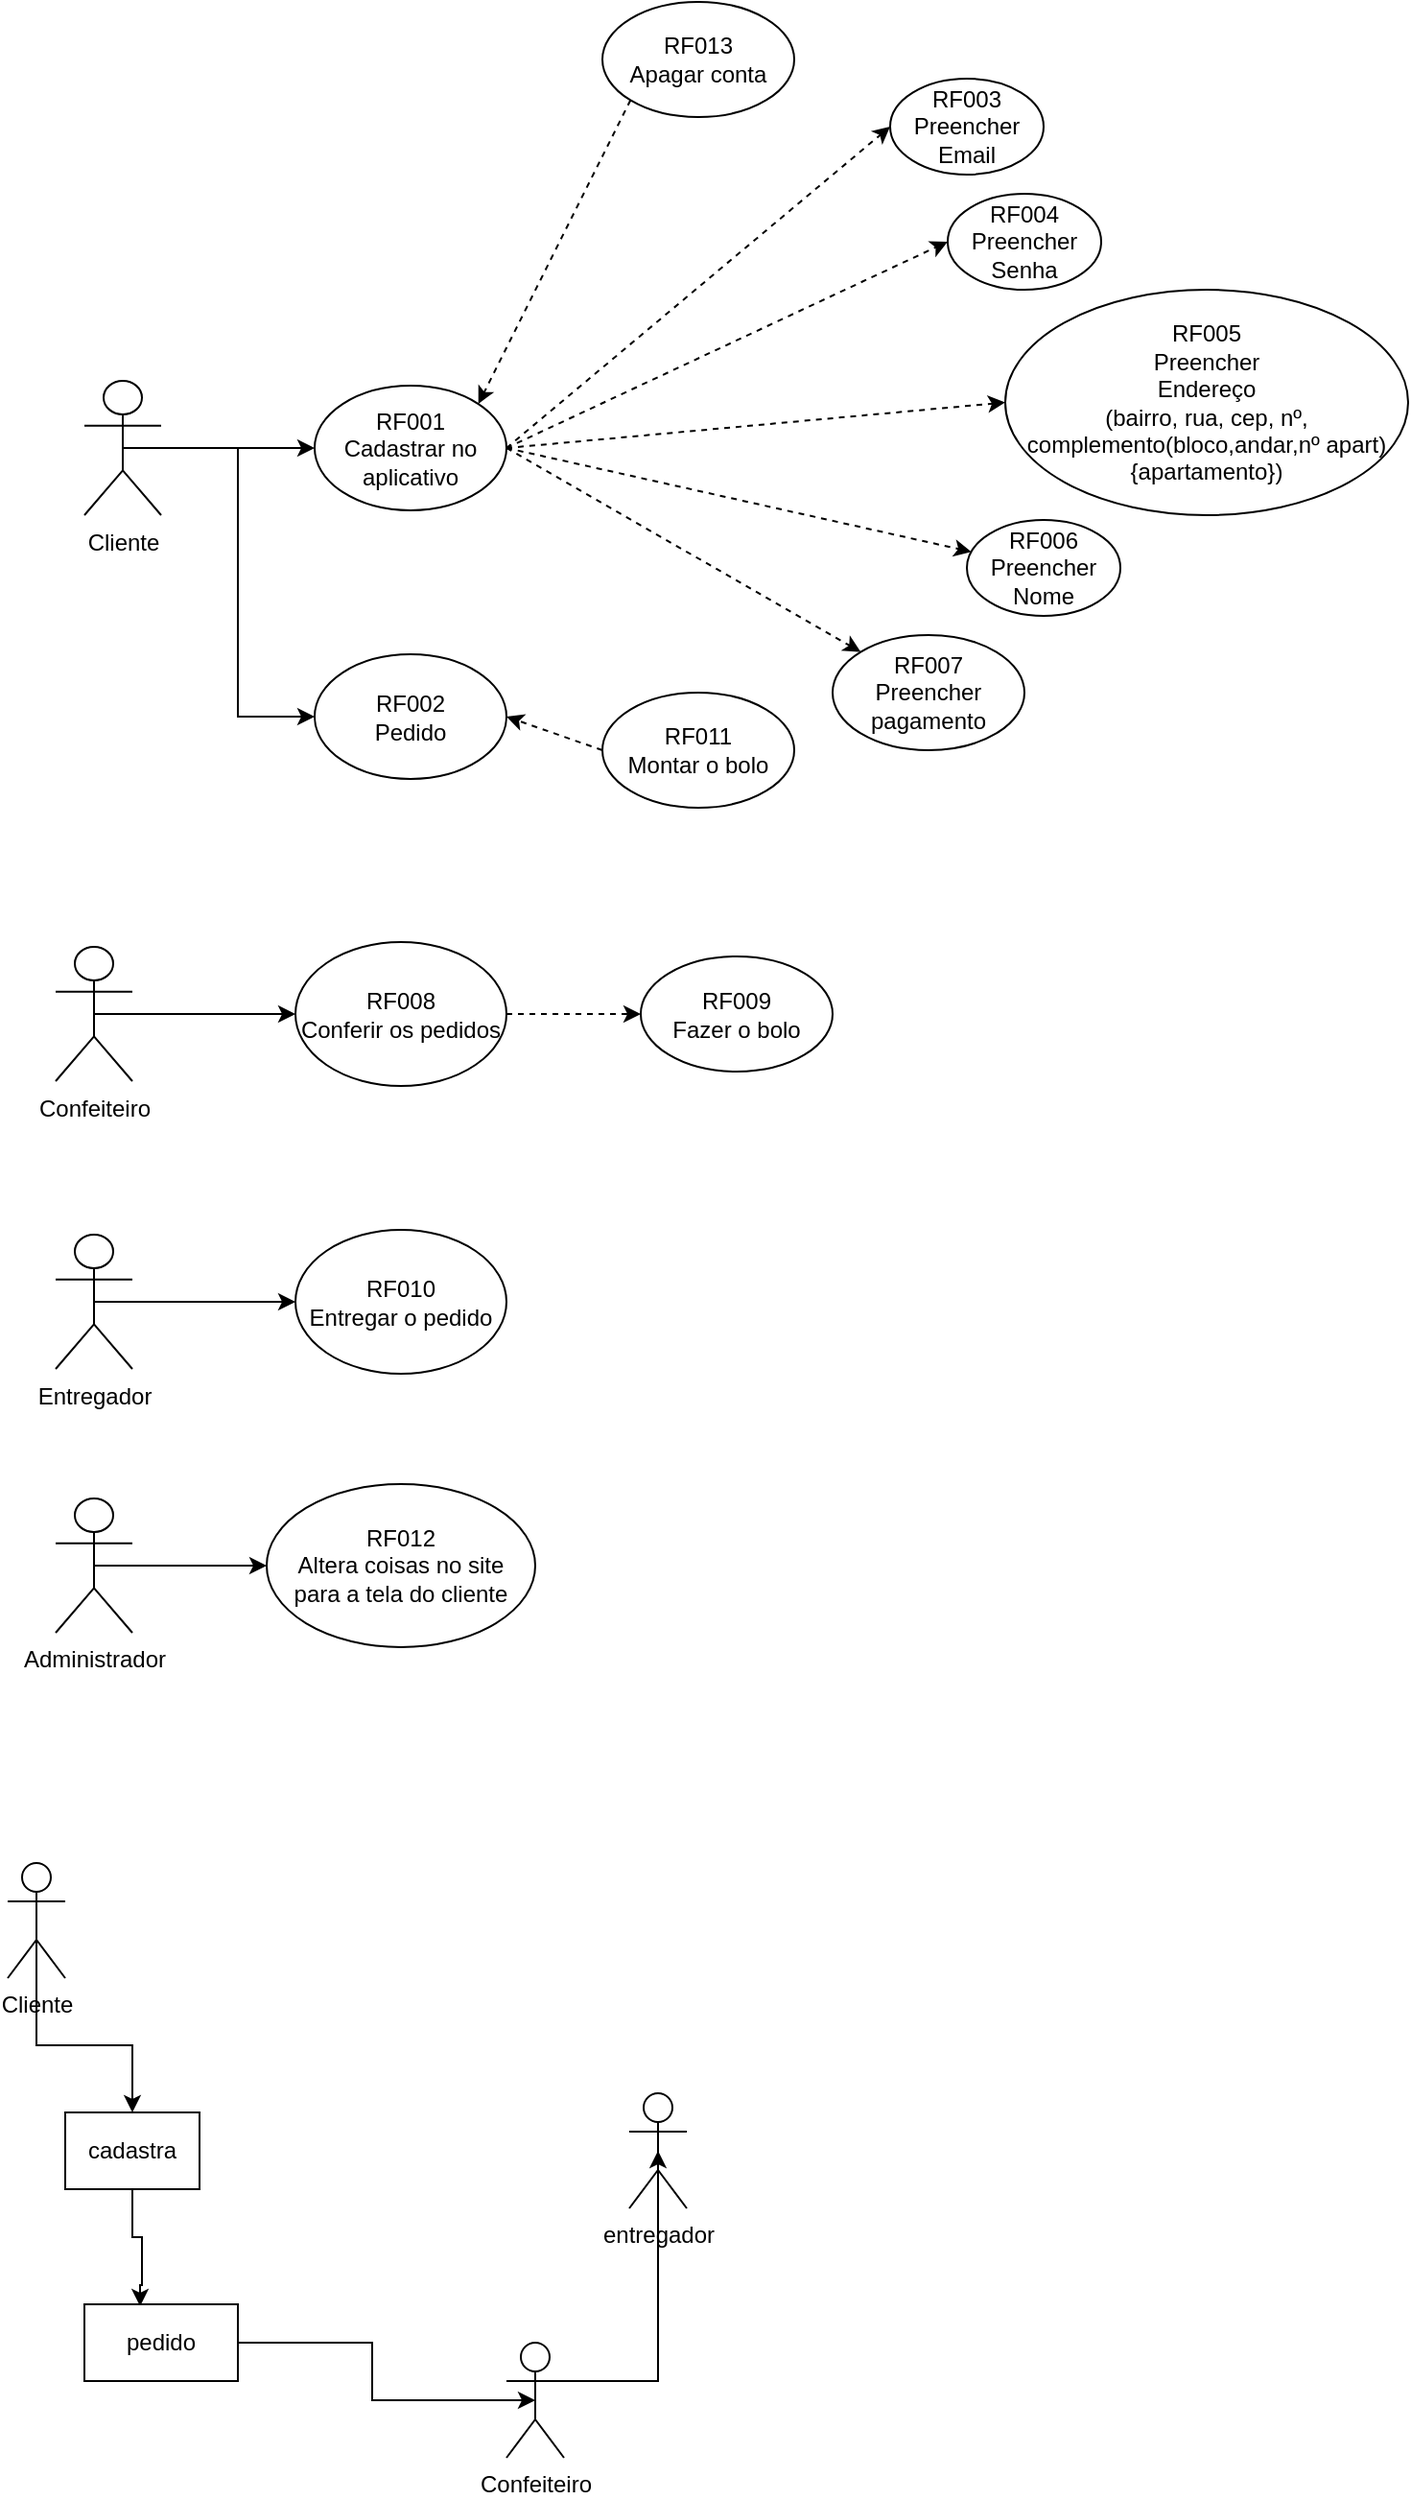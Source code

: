 <mxfile version="16.6.1" type="device"><diagram id="mKIUvtPDaee3sn-_gKXM" name="Page-1"><mxGraphModel dx="1673" dy="2103" grid="1" gridSize="10" guides="1" tooltips="1" connect="1" arrows="1" fold="1" page="1" pageScale="1" pageWidth="827" pageHeight="1169" math="0" shadow="0"><root><mxCell id="0"/><mxCell id="1" parent="0"/><mxCell id="nWFyNzk3i05MENjU5sai-6" style="edgeStyle=orthogonalEdgeStyle;rounded=0;orthogonalLoop=1;jettySize=auto;html=1;exitX=0.5;exitY=0.5;exitDx=0;exitDy=0;exitPerimeter=0;entryX=0;entryY=0.5;entryDx=0;entryDy=0;" parent="1" source="nWFyNzk3i05MENjU5sai-1" target="nWFyNzk3i05MENjU5sai-5" edge="1"><mxGeometry relative="1" as="geometry"/></mxCell><mxCell id="nWFyNzk3i05MENjU5sai-43" style="edgeStyle=orthogonalEdgeStyle;rounded=0;orthogonalLoop=1;jettySize=auto;html=1;exitX=0.5;exitY=0.5;exitDx=0;exitDy=0;exitPerimeter=0;entryX=0;entryY=0.5;entryDx=0;entryDy=0;" parent="1" source="nWFyNzk3i05MENjU5sai-1" target="nWFyNzk3i05MENjU5sai-42" edge="1"><mxGeometry relative="1" as="geometry"/></mxCell><mxCell id="nWFyNzk3i05MENjU5sai-1" value="Cliente" style="shape=umlActor;verticalLabelPosition=bottom;verticalAlign=top;html=1;outlineConnect=0;" parent="1" vertex="1"><mxGeometry x="130" y="-152.5" width="40" height="70" as="geometry"/></mxCell><mxCell id="nWFyNzk3i05MENjU5sai-5" value="RF001&lt;br&gt;Cadastrar no aplicativo" style="ellipse;whiteSpace=wrap;html=1;" parent="1" vertex="1"><mxGeometry x="250" y="-150" width="100" height="65" as="geometry"/></mxCell><mxCell id="nWFyNzk3i05MENjU5sai-8" style="edgeStyle=orthogonalEdgeStyle;rounded=0;orthogonalLoop=1;jettySize=auto;html=1;exitX=0.5;exitY=0.5;exitDx=0;exitDy=0;exitPerimeter=0;entryX=0;entryY=0.5;entryDx=0;entryDy=0;" parent="1" source="nWFyNzk3i05MENjU5sai-7" target="nWFyNzk3i05MENjU5sai-47" edge="1"><mxGeometry relative="1" as="geometry"><mxPoint x="235" y="177.5" as="targetPoint"/></mxGeometry></mxCell><mxCell id="nWFyNzk3i05MENjU5sai-7" value="Confeiteiro" style="shape=umlActor;verticalLabelPosition=bottom;verticalAlign=top;html=1;outlineConnect=0;" parent="1" vertex="1"><mxGeometry x="115" y="142.5" width="40" height="70" as="geometry"/></mxCell><mxCell id="nWFyNzk3i05MENjU5sai-12" style="edgeStyle=orthogonalEdgeStyle;rounded=0;orthogonalLoop=1;jettySize=auto;html=1;exitX=0.5;exitY=0.5;exitDx=0;exitDy=0;exitPerimeter=0;entryX=0.5;entryY=0;entryDx=0;entryDy=0;" parent="1" source="nWFyNzk3i05MENjU5sai-9" target="nWFyNzk3i05MENjU5sai-13" edge="1"><mxGeometry relative="1" as="geometry"><mxPoint x="140" y="740" as="targetPoint"/></mxGeometry></mxCell><mxCell id="nWFyNzk3i05MENjU5sai-9" value="Cliente" style="shape=umlActor;verticalLabelPosition=bottom;verticalAlign=top;html=1;outlineConnect=0;" parent="1" vertex="1"><mxGeometry x="90" y="620" width="30" height="60" as="geometry"/></mxCell><mxCell id="nWFyNzk3i05MENjU5sai-20" style="edgeStyle=orthogonalEdgeStyle;rounded=0;orthogonalLoop=1;jettySize=auto;html=1;exitX=1;exitY=0.333;exitDx=0;exitDy=0;exitPerimeter=0;entryX=0.5;entryY=0.5;entryDx=0;entryDy=0;entryPerimeter=0;" parent="1" source="nWFyNzk3i05MENjU5sai-11" target="nWFyNzk3i05MENjU5sai-22" edge="1"><mxGeometry relative="1" as="geometry"><mxPoint x="430" y="820" as="targetPoint"/></mxGeometry></mxCell><mxCell id="nWFyNzk3i05MENjU5sai-11" value="Confeiteiro" style="shape=umlActor;verticalLabelPosition=bottom;verticalAlign=top;html=1;outlineConnect=0;" parent="1" vertex="1"><mxGeometry x="350" y="870" width="30" height="60" as="geometry"/></mxCell><mxCell id="nWFyNzk3i05MENjU5sai-14" style="edgeStyle=orthogonalEdgeStyle;rounded=0;orthogonalLoop=1;jettySize=auto;html=1;entryX=0.363;entryY=0.025;entryDx=0;entryDy=0;entryPerimeter=0;" parent="1" source="nWFyNzk3i05MENjU5sai-13" target="nWFyNzk3i05MENjU5sai-15" edge="1"><mxGeometry relative="1" as="geometry"><mxPoint x="155" y="840" as="targetPoint"/><Array as="points"><mxPoint x="155" y="815"/><mxPoint x="160" y="815"/><mxPoint x="160" y="840"/><mxPoint x="159" y="840"/></Array></mxGeometry></mxCell><mxCell id="nWFyNzk3i05MENjU5sai-13" value="cadastra" style="rounded=0;whiteSpace=wrap;html=1;" parent="1" vertex="1"><mxGeometry x="120" y="750" width="70" height="40" as="geometry"/></mxCell><mxCell id="nWFyNzk3i05MENjU5sai-16" style="edgeStyle=orthogonalEdgeStyle;rounded=0;orthogonalLoop=1;jettySize=auto;html=1;exitX=1;exitY=0.5;exitDx=0;exitDy=0;entryX=0.5;entryY=0.5;entryDx=0;entryDy=0;entryPerimeter=0;" parent="1" source="nWFyNzk3i05MENjU5sai-15" target="nWFyNzk3i05MENjU5sai-11" edge="1"><mxGeometry relative="1" as="geometry"/></mxCell><mxCell id="nWFyNzk3i05MENjU5sai-15" value="pedido" style="rounded=0;whiteSpace=wrap;html=1;" parent="1" vertex="1"><mxGeometry x="130" y="850" width="80" height="40" as="geometry"/></mxCell><mxCell id="nWFyNzk3i05MENjU5sai-22" value="entregador" style="shape=umlActor;verticalLabelPosition=bottom;verticalAlign=top;html=1;outlineConnect=0;" parent="1" vertex="1"><mxGeometry x="414" y="740" width="30" height="60" as="geometry"/></mxCell><mxCell id="nWFyNzk3i05MENjU5sai-23" value="RF005&lt;br&gt;Preencher&lt;br&gt;Endereço&lt;br&gt;(bairro, rua, cep, nº, complemento(bloco,andar,nº apart){apartamento})" style="ellipse;whiteSpace=wrap;html=1;" parent="1" vertex="1"><mxGeometry x="610" y="-200" width="210" height="117.5" as="geometry"/></mxCell><mxCell id="nWFyNzk3i05MENjU5sai-24" value="RF006&lt;br&gt;Preencher&lt;br&gt;Nome" style="ellipse;whiteSpace=wrap;html=1;" parent="1" vertex="1"><mxGeometry x="590" y="-80" width="80" height="50" as="geometry"/></mxCell><mxCell id="nWFyNzk3i05MENjU5sai-25" value="RF004&lt;br&gt;Preencher&lt;br&gt;Senha" style="ellipse;whiteSpace=wrap;html=1;" parent="1" vertex="1"><mxGeometry x="580" y="-250" width="80" height="50" as="geometry"/></mxCell><mxCell id="nWFyNzk3i05MENjU5sai-26" value="RF003&lt;br&gt;Preencher&lt;br&gt;Email" style="ellipse;whiteSpace=wrap;html=1;" parent="1" vertex="1"><mxGeometry x="550" y="-310" width="80" height="50" as="geometry"/></mxCell><mxCell id="nWFyNzk3i05MENjU5sai-31" value="" style="endArrow=classic;html=1;rounded=0;dashed=1;entryX=0;entryY=0.5;entryDx=0;entryDy=0;exitX=1;exitY=0.5;exitDx=0;exitDy=0;" parent="1" source="nWFyNzk3i05MENjU5sai-5" target="nWFyNzk3i05MENjU5sai-25" edge="1"><mxGeometry width="50" height="50" relative="1" as="geometry"><mxPoint x="430" y="50" as="sourcePoint"/><mxPoint x="480" as="targetPoint"/></mxGeometry></mxCell><mxCell id="nWFyNzk3i05MENjU5sai-32" value="" style="endArrow=classic;html=1;rounded=0;dashed=1;exitX=1;exitY=0.5;exitDx=0;exitDy=0;" parent="1" source="nWFyNzk3i05MENjU5sai-5" target="nWFyNzk3i05MENjU5sai-24" edge="1"><mxGeometry width="50" height="50" relative="1" as="geometry"><mxPoint x="350" y="-60" as="sourcePoint"/><mxPoint x="480" y="60" as="targetPoint"/></mxGeometry></mxCell><mxCell id="nWFyNzk3i05MENjU5sai-33" value="" style="endArrow=classic;html=1;rounded=0;dashed=1;entryX=0;entryY=0.5;entryDx=0;entryDy=0;exitX=1;exitY=0.5;exitDx=0;exitDy=0;" parent="1" source="nWFyNzk3i05MENjU5sai-5" target="nWFyNzk3i05MENjU5sai-26" edge="1"><mxGeometry width="50" height="50" relative="1" as="geometry"><mxPoint x="360" y="-180" as="sourcePoint"/><mxPoint x="490" y="-60" as="targetPoint"/></mxGeometry></mxCell><mxCell id="nWFyNzk3i05MENjU5sai-34" value="" style="endArrow=classic;html=1;rounded=0;dashed=1;entryX=0;entryY=0.5;entryDx=0;entryDy=0;exitX=1;exitY=0.5;exitDx=0;exitDy=0;" parent="1" source="nWFyNzk3i05MENjU5sai-5" target="nWFyNzk3i05MENjU5sai-23" edge="1"><mxGeometry width="50" height="50" relative="1" as="geometry"><mxPoint x="360" y="-270" as="sourcePoint"/><mxPoint x="490" y="-150" as="targetPoint"/></mxGeometry></mxCell><mxCell id="nWFyNzk3i05MENjU5sai-35" value="RF007&lt;br&gt;Preencher&lt;br&gt;pagamento" style="ellipse;whiteSpace=wrap;html=1;" parent="1" vertex="1"><mxGeometry x="520" y="-20" width="100" height="60" as="geometry"/></mxCell><mxCell id="nWFyNzk3i05MENjU5sai-36" value="" style="endArrow=classic;html=1;rounded=0;dashed=1;exitX=1;exitY=0.5;exitDx=0;exitDy=0;entryX=0;entryY=0;entryDx=0;entryDy=0;" parent="1" source="nWFyNzk3i05MENjU5sai-5" target="nWFyNzk3i05MENjU5sai-35" edge="1"><mxGeometry width="50" height="50" relative="1" as="geometry"><mxPoint x="344.52" y="-90" as="sourcePoint"/><mxPoint x="524.999" y="13.131" as="targetPoint"/></mxGeometry></mxCell><mxCell id="nWFyNzk3i05MENjU5sai-54" style="edgeStyle=orthogonalEdgeStyle;rounded=0;orthogonalLoop=1;jettySize=auto;html=1;exitX=0.5;exitY=0.5;exitDx=0;exitDy=0;exitPerimeter=0;entryX=0;entryY=0.5;entryDx=0;entryDy=0;" parent="1" source="nWFyNzk3i05MENjU5sai-41" target="nWFyNzk3i05MENjU5sai-53" edge="1"><mxGeometry relative="1" as="geometry"/></mxCell><mxCell id="nWFyNzk3i05MENjU5sai-41" value="Entregador" style="shape=umlActor;verticalLabelPosition=bottom;verticalAlign=top;html=1;outlineConnect=0;" parent="1" vertex="1"><mxGeometry x="115" y="292.5" width="40" height="70" as="geometry"/></mxCell><mxCell id="nWFyNzk3i05MENjU5sai-42" value="RF002&lt;br&gt;Pedido" style="ellipse;whiteSpace=wrap;html=1;" parent="1" vertex="1"><mxGeometry x="250" y="-10" width="100" height="65" as="geometry"/></mxCell><mxCell id="nWFyNzk3i05MENjU5sai-47" value="RF008&lt;br&gt;Conferir os pedidos" style="ellipse;whiteSpace=wrap;html=1;" parent="1" vertex="1"><mxGeometry x="240" y="140" width="110" height="75" as="geometry"/></mxCell><mxCell id="nWFyNzk3i05MENjU5sai-52" value="RF009&lt;br&gt;Fazer o bolo" style="ellipse;whiteSpace=wrap;html=1;" parent="1" vertex="1"><mxGeometry x="420" y="147.5" width="100" height="60" as="geometry"/></mxCell><mxCell id="nWFyNzk3i05MENjU5sai-53" value="RF010&lt;br&gt;Entregar o pedido" style="ellipse;whiteSpace=wrap;html=1;" parent="1" vertex="1"><mxGeometry x="240" y="290" width="110" height="75" as="geometry"/></mxCell><mxCell id="nWFyNzk3i05MENjU5sai-55" value="" style="endArrow=classic;html=1;rounded=0;dashed=1;exitX=1;exitY=0.5;exitDx=0;exitDy=0;entryX=0;entryY=0.5;entryDx=0;entryDy=0;" parent="1" source="nWFyNzk3i05MENjU5sai-47" target="nWFyNzk3i05MENjU5sai-52" edge="1"><mxGeometry width="50" height="50" relative="1" as="geometry"><mxPoint x="300" y="250" as="sourcePoint"/><mxPoint x="484.645" y="356.287" as="targetPoint"/></mxGeometry></mxCell><mxCell id="nWFyNzk3i05MENjU5sai-56" value="RF011&lt;br&gt;Montar o bolo" style="ellipse;whiteSpace=wrap;html=1;" parent="1" vertex="1"><mxGeometry x="400" y="10" width="100" height="60" as="geometry"/></mxCell><mxCell id="nWFyNzk3i05MENjU5sai-57" value="" style="endArrow=classic;html=1;rounded=0;dashed=1;exitX=0;exitY=0.5;exitDx=0;exitDy=0;entryX=1;entryY=0.5;entryDx=0;entryDy=0;" parent="1" source="nWFyNzk3i05MENjU5sai-56" target="nWFyNzk3i05MENjU5sai-42" edge="1"><mxGeometry width="50" height="50" relative="1" as="geometry"><mxPoint x="300" y="-51.29" as="sourcePoint"/><mxPoint x="484.645" y="54.997" as="targetPoint"/></mxGeometry></mxCell><mxCell id="1IcVNLb-0Wv9AWrDb0_1-5" style="edgeStyle=orthogonalEdgeStyle;rounded=0;orthogonalLoop=1;jettySize=auto;html=1;exitX=0.5;exitY=0.5;exitDx=0;exitDy=0;exitPerimeter=0;" edge="1" parent="1" source="1IcVNLb-0Wv9AWrDb0_1-1" target="1IcVNLb-0Wv9AWrDb0_1-4"><mxGeometry relative="1" as="geometry"/></mxCell><mxCell id="1IcVNLb-0Wv9AWrDb0_1-1" value="Administrador" style="shape=umlActor;verticalLabelPosition=bottom;verticalAlign=top;html=1;outlineConnect=0;" vertex="1" parent="1"><mxGeometry x="115" y="430" width="40" height="70" as="geometry"/></mxCell><mxCell id="1IcVNLb-0Wv9AWrDb0_1-4" value="RF012&lt;br&gt;Altera coisas no site&lt;br&gt;para a tela do cliente" style="ellipse;whiteSpace=wrap;html=1;" vertex="1" parent="1"><mxGeometry x="225" y="422.5" width="140" height="85" as="geometry"/></mxCell><mxCell id="1IcVNLb-0Wv9AWrDb0_1-6" value="RF013&lt;br&gt;Apagar conta" style="ellipse;whiteSpace=wrap;html=1;" vertex="1" parent="1"><mxGeometry x="400" y="-350" width="100" height="60" as="geometry"/></mxCell><mxCell id="1IcVNLb-0Wv9AWrDb0_1-8" value="" style="endArrow=classic;html=1;rounded=0;exitX=0;exitY=1;exitDx=0;exitDy=0;entryX=1;entryY=0;entryDx=0;entryDy=0;dashed=1;" edge="1" parent="1" source="1IcVNLb-0Wv9AWrDb0_1-6" target="nWFyNzk3i05MENjU5sai-5"><mxGeometry width="50" height="50" relative="1" as="geometry"><mxPoint x="410" y="-60" as="sourcePoint"/><mxPoint x="220" y="-220" as="targetPoint"/><Array as="points"/></mxGeometry></mxCell></root></mxGraphModel></diagram></mxfile>